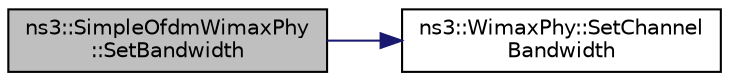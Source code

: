 digraph "ns3::SimpleOfdmWimaxPhy::SetBandwidth"
{
 // LATEX_PDF_SIZE
  edge [fontname="Helvetica",fontsize="10",labelfontname="Helvetica",labelfontsize="10"];
  node [fontname="Helvetica",fontsize="10",shape=record];
  rankdir="LR";
  Node1 [label="ns3::SimpleOfdmWimaxPhy\l::SetBandwidth",height=0.2,width=0.4,color="black", fillcolor="grey75", style="filled", fontcolor="black",tooltip="Set the bandwidth."];
  Node1 -> Node2 [color="midnightblue",fontsize="10",style="solid",fontname="Helvetica"];
  Node2 [label="ns3::WimaxPhy::SetChannel\lBandwidth",height=0.2,width=0.4,color="black", fillcolor="white", style="filled",URL="$classns3_1_1_wimax_phy.html#a1410ed7a966d0d066a1dd8f016edd444",tooltip="Set the channel bandwidth."];
}
